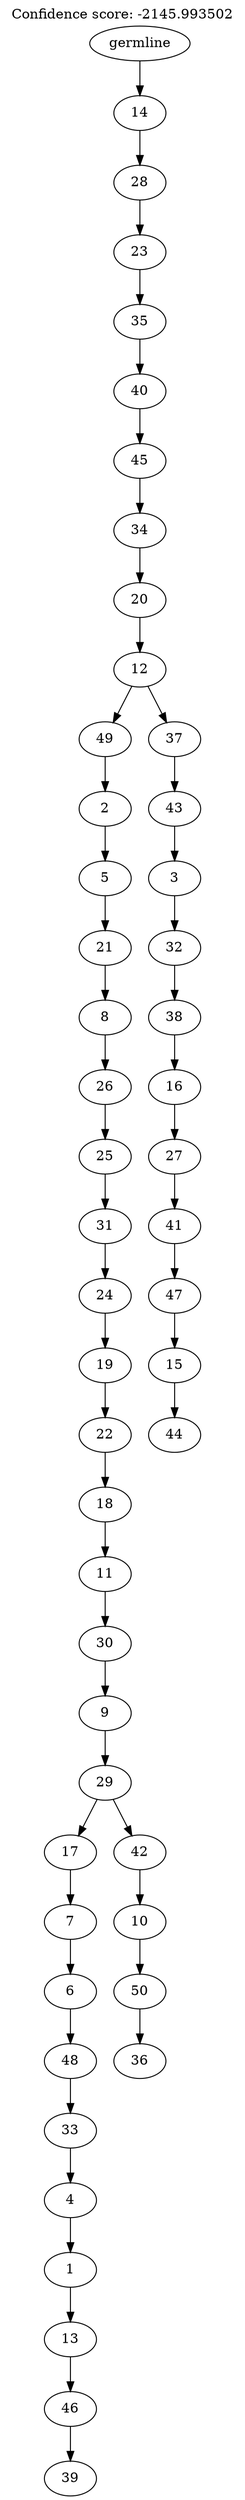 digraph g {
	"49" -> "50";
	"50" [label="39"];
	"48" -> "49";
	"49" [label="46"];
	"47" -> "48";
	"48" [label="13"];
	"46" -> "47";
	"47" [label="1"];
	"45" -> "46";
	"46" [label="4"];
	"44" -> "45";
	"45" [label="33"];
	"43" -> "44";
	"44" [label="48"];
	"42" -> "43";
	"43" [label="6"];
	"41" -> "42";
	"42" [label="7"];
	"39" -> "40";
	"40" [label="36"];
	"38" -> "39";
	"39" [label="50"];
	"37" -> "38";
	"38" [label="10"];
	"36" -> "37";
	"37" [label="42"];
	"36" -> "41";
	"41" [label="17"];
	"35" -> "36";
	"36" [label="29"];
	"34" -> "35";
	"35" [label="9"];
	"33" -> "34";
	"34" [label="30"];
	"32" -> "33";
	"33" [label="11"];
	"31" -> "32";
	"32" [label="18"];
	"30" -> "31";
	"31" [label="22"];
	"29" -> "30";
	"30" [label="19"];
	"28" -> "29";
	"29" [label="24"];
	"27" -> "28";
	"28" [label="31"];
	"26" -> "27";
	"27" [label="25"];
	"25" -> "26";
	"26" [label="26"];
	"24" -> "25";
	"25" [label="8"];
	"23" -> "24";
	"24" [label="21"];
	"22" -> "23";
	"23" [label="5"];
	"21" -> "22";
	"22" [label="2"];
	"19" -> "20";
	"20" [label="44"];
	"18" -> "19";
	"19" [label="15"];
	"17" -> "18";
	"18" [label="47"];
	"16" -> "17";
	"17" [label="41"];
	"15" -> "16";
	"16" [label="27"];
	"14" -> "15";
	"15" [label="16"];
	"13" -> "14";
	"14" [label="38"];
	"12" -> "13";
	"13" [label="32"];
	"11" -> "12";
	"12" [label="3"];
	"10" -> "11";
	"11" [label="43"];
	"9" -> "10";
	"10" [label="37"];
	"9" -> "21";
	"21" [label="49"];
	"8" -> "9";
	"9" [label="12"];
	"7" -> "8";
	"8" [label="20"];
	"6" -> "7";
	"7" [label="34"];
	"5" -> "6";
	"6" [label="45"];
	"4" -> "5";
	"5" [label="40"];
	"3" -> "4";
	"4" [label="35"];
	"2" -> "3";
	"3" [label="23"];
	"1" -> "2";
	"2" [label="28"];
	"0" -> "1";
	"1" [label="14"];
	"0" [label="germline"];
	labelloc="t";
	label="Confidence score: -2145.993502";
}
